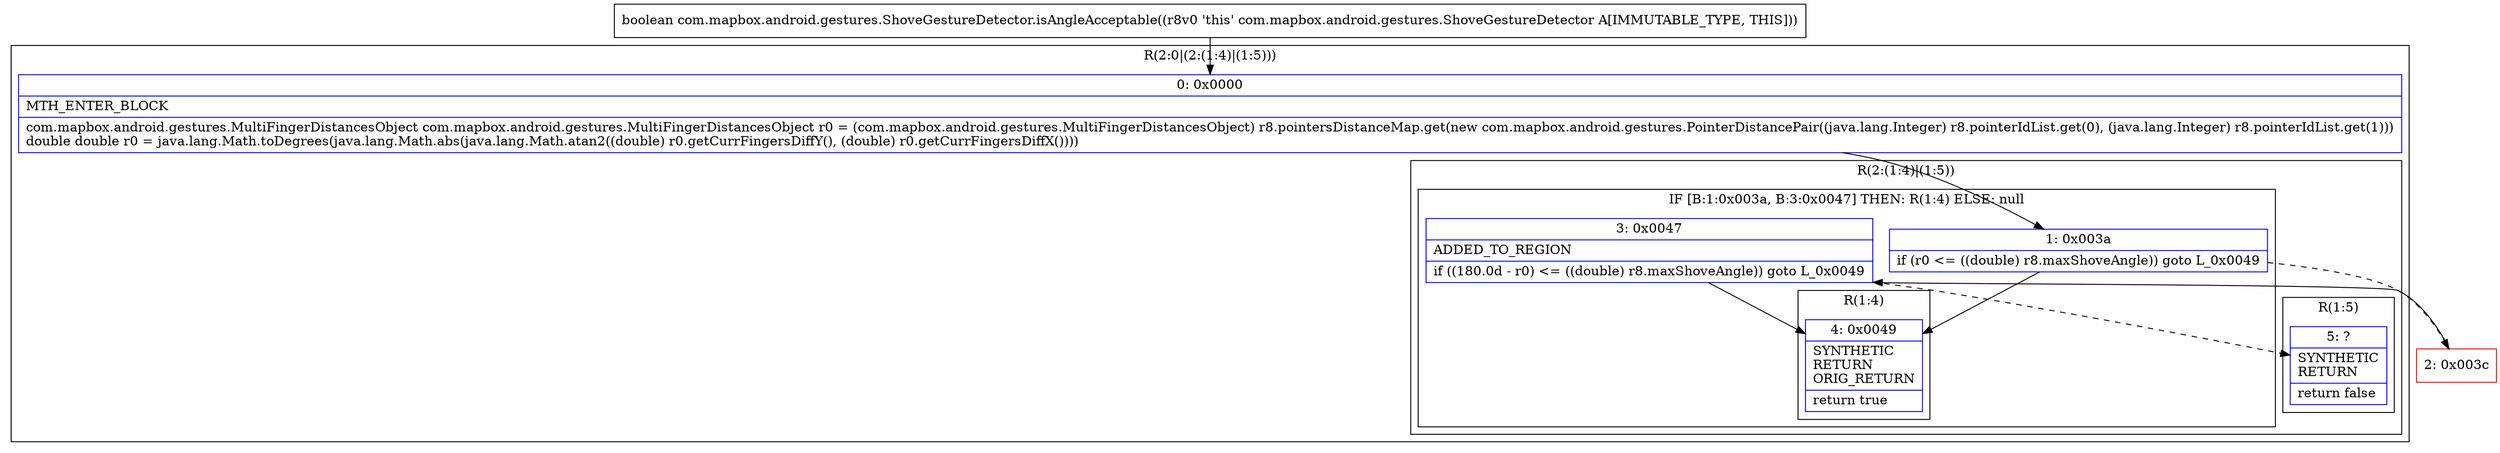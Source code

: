 digraph "CFG forcom.mapbox.android.gestures.ShoveGestureDetector.isAngleAcceptable()Z" {
subgraph cluster_Region_356219931 {
label = "R(2:0|(2:(1:4)|(1:5)))";
node [shape=record,color=blue];
Node_0 [shape=record,label="{0\:\ 0x0000|MTH_ENTER_BLOCK\l|com.mapbox.android.gestures.MultiFingerDistancesObject com.mapbox.android.gestures.MultiFingerDistancesObject r0 = (com.mapbox.android.gestures.MultiFingerDistancesObject) r8.pointersDistanceMap.get(new com.mapbox.android.gestures.PointerDistancePair((java.lang.Integer) r8.pointerIdList.get(0), (java.lang.Integer) r8.pointerIdList.get(1)))\ldouble double r0 = java.lang.Math.toDegrees(java.lang.Math.abs(java.lang.Math.atan2((double) r0.getCurrFingersDiffY(), (double) r0.getCurrFingersDiffX())))\l}"];
subgraph cluster_Region_2086040449 {
label = "R(2:(1:4)|(1:5))";
node [shape=record,color=blue];
subgraph cluster_IfRegion_203663525 {
label = "IF [B:1:0x003a, B:3:0x0047] THEN: R(1:4) ELSE: null";
node [shape=record,color=blue];
Node_1 [shape=record,label="{1\:\ 0x003a|if (r0 \<= ((double) r8.maxShoveAngle)) goto L_0x0049\l}"];
Node_3 [shape=record,label="{3\:\ 0x0047|ADDED_TO_REGION\l|if ((180.0d \- r0) \<= ((double) r8.maxShoveAngle)) goto L_0x0049\l}"];
subgraph cluster_Region_455451241 {
label = "R(1:4)";
node [shape=record,color=blue];
Node_4 [shape=record,label="{4\:\ 0x0049|SYNTHETIC\lRETURN\lORIG_RETURN\l|return true\l}"];
}
}
subgraph cluster_Region_1548614985 {
label = "R(1:5)";
node [shape=record,color=blue];
Node_5 [shape=record,label="{5\:\ ?|SYNTHETIC\lRETURN\l|return false\l}"];
}
}
}
Node_2 [shape=record,color=red,label="{2\:\ 0x003c}"];
MethodNode[shape=record,label="{boolean com.mapbox.android.gestures.ShoveGestureDetector.isAngleAcceptable((r8v0 'this' com.mapbox.android.gestures.ShoveGestureDetector A[IMMUTABLE_TYPE, THIS])) }"];
MethodNode -> Node_0;
Node_0 -> Node_1;
Node_1 -> Node_2[style=dashed];
Node_1 -> Node_4;
Node_3 -> Node_4;
Node_3 -> Node_5[style=dashed];
Node_2 -> Node_3;
}

